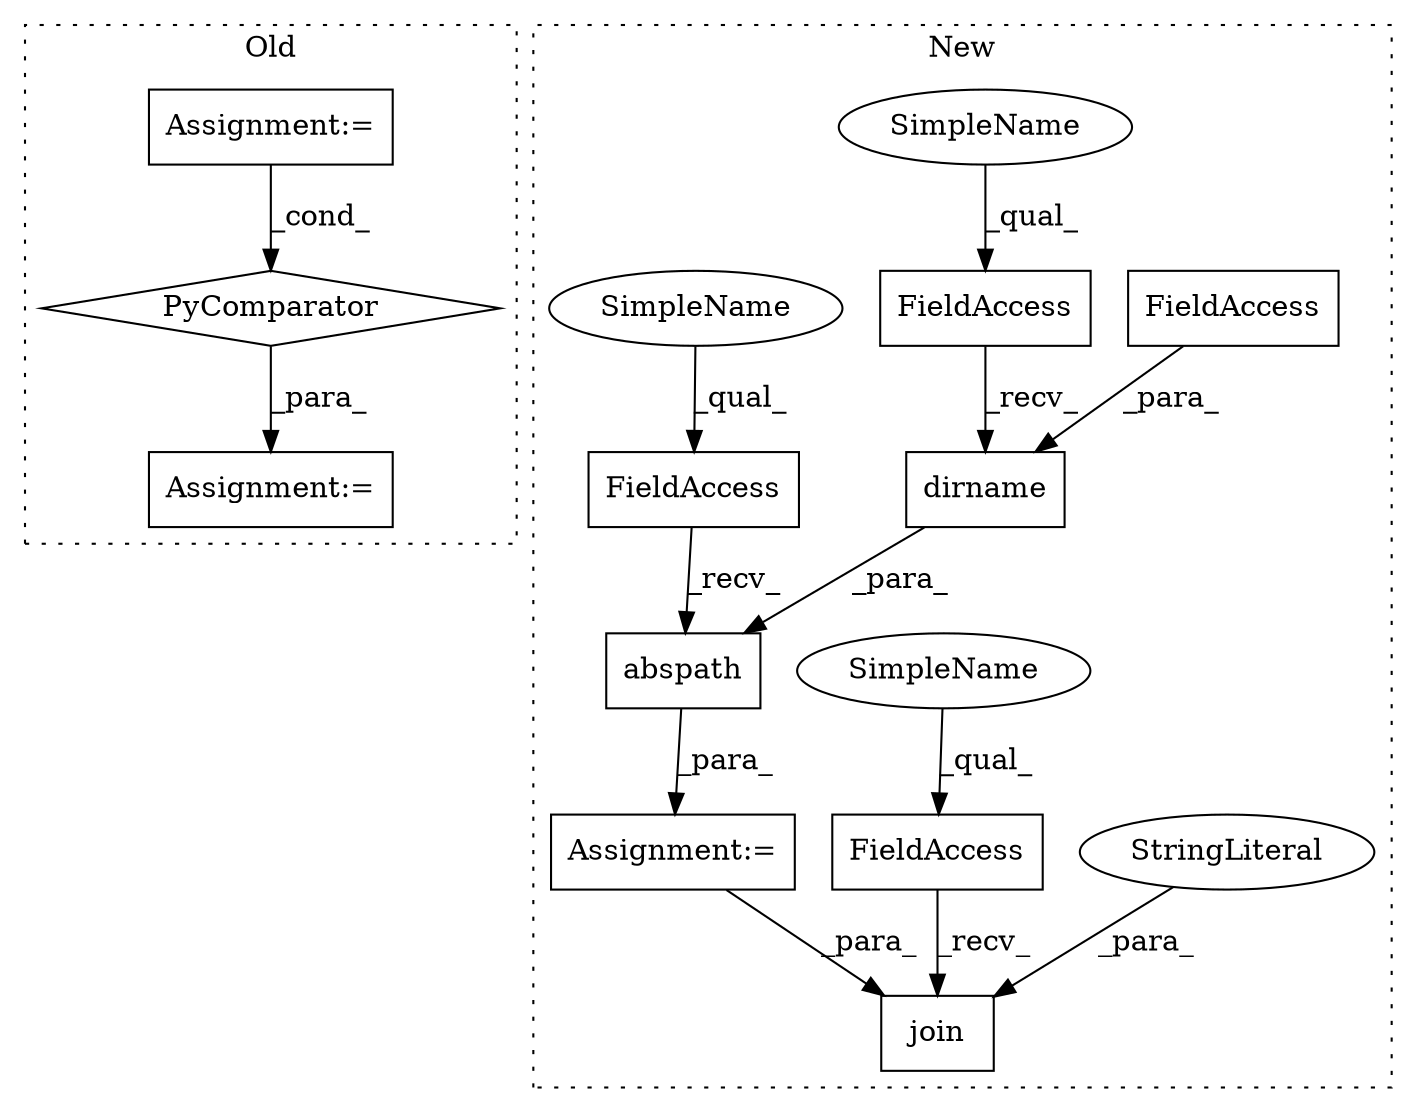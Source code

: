 digraph G {
subgraph cluster0 {
1 [label="PyComparator" a="113" s="3356" l="36" shape="diamond"];
4 [label="Assignment:=" a="7" s="3356" l="36" shape="box"];
11 [label="Assignment:=" a="7" s="3404,3484" l="61,2" shape="box"];
label = "Old";
style="dotted";
}
subgraph cluster1 {
2 [label="abspath" a="32" s="1803,1836" l="8,1" shape="box"];
3 [label="FieldAccess" a="22" s="1795" l="7" shape="box"];
5 [label="join" a="32" s="2904,2937" l="5,1" shape="box"];
6 [label="StringLiteral" a="45" s="2918" l="19" shape="ellipse"];
7 [label="FieldAccess" a="22" s="1811" l="7" shape="box"];
8 [label="dirname" a="32" s="1819,1835" l="8,1" shape="box"];
9 [label="FieldAccess" a="22" s="1827" l="8" shape="box"];
10 [label="FieldAccess" a="22" s="2896" l="7" shape="box"];
12 [label="Assignment:=" a="7" s="1781" l="1" shape="box"];
13 [label="SimpleName" a="42" s="1811" l="2" shape="ellipse"];
14 [label="SimpleName" a="42" s="2896" l="2" shape="ellipse"];
15 [label="SimpleName" a="42" s="1795" l="2" shape="ellipse"];
label = "New";
style="dotted";
}
1 -> 11 [label="_para_"];
2 -> 12 [label="_para_"];
3 -> 2 [label="_recv_"];
4 -> 1 [label="_cond_"];
6 -> 5 [label="_para_"];
7 -> 8 [label="_recv_"];
8 -> 2 [label="_para_"];
9 -> 8 [label="_para_"];
10 -> 5 [label="_recv_"];
12 -> 5 [label="_para_"];
13 -> 7 [label="_qual_"];
14 -> 10 [label="_qual_"];
15 -> 3 [label="_qual_"];
}